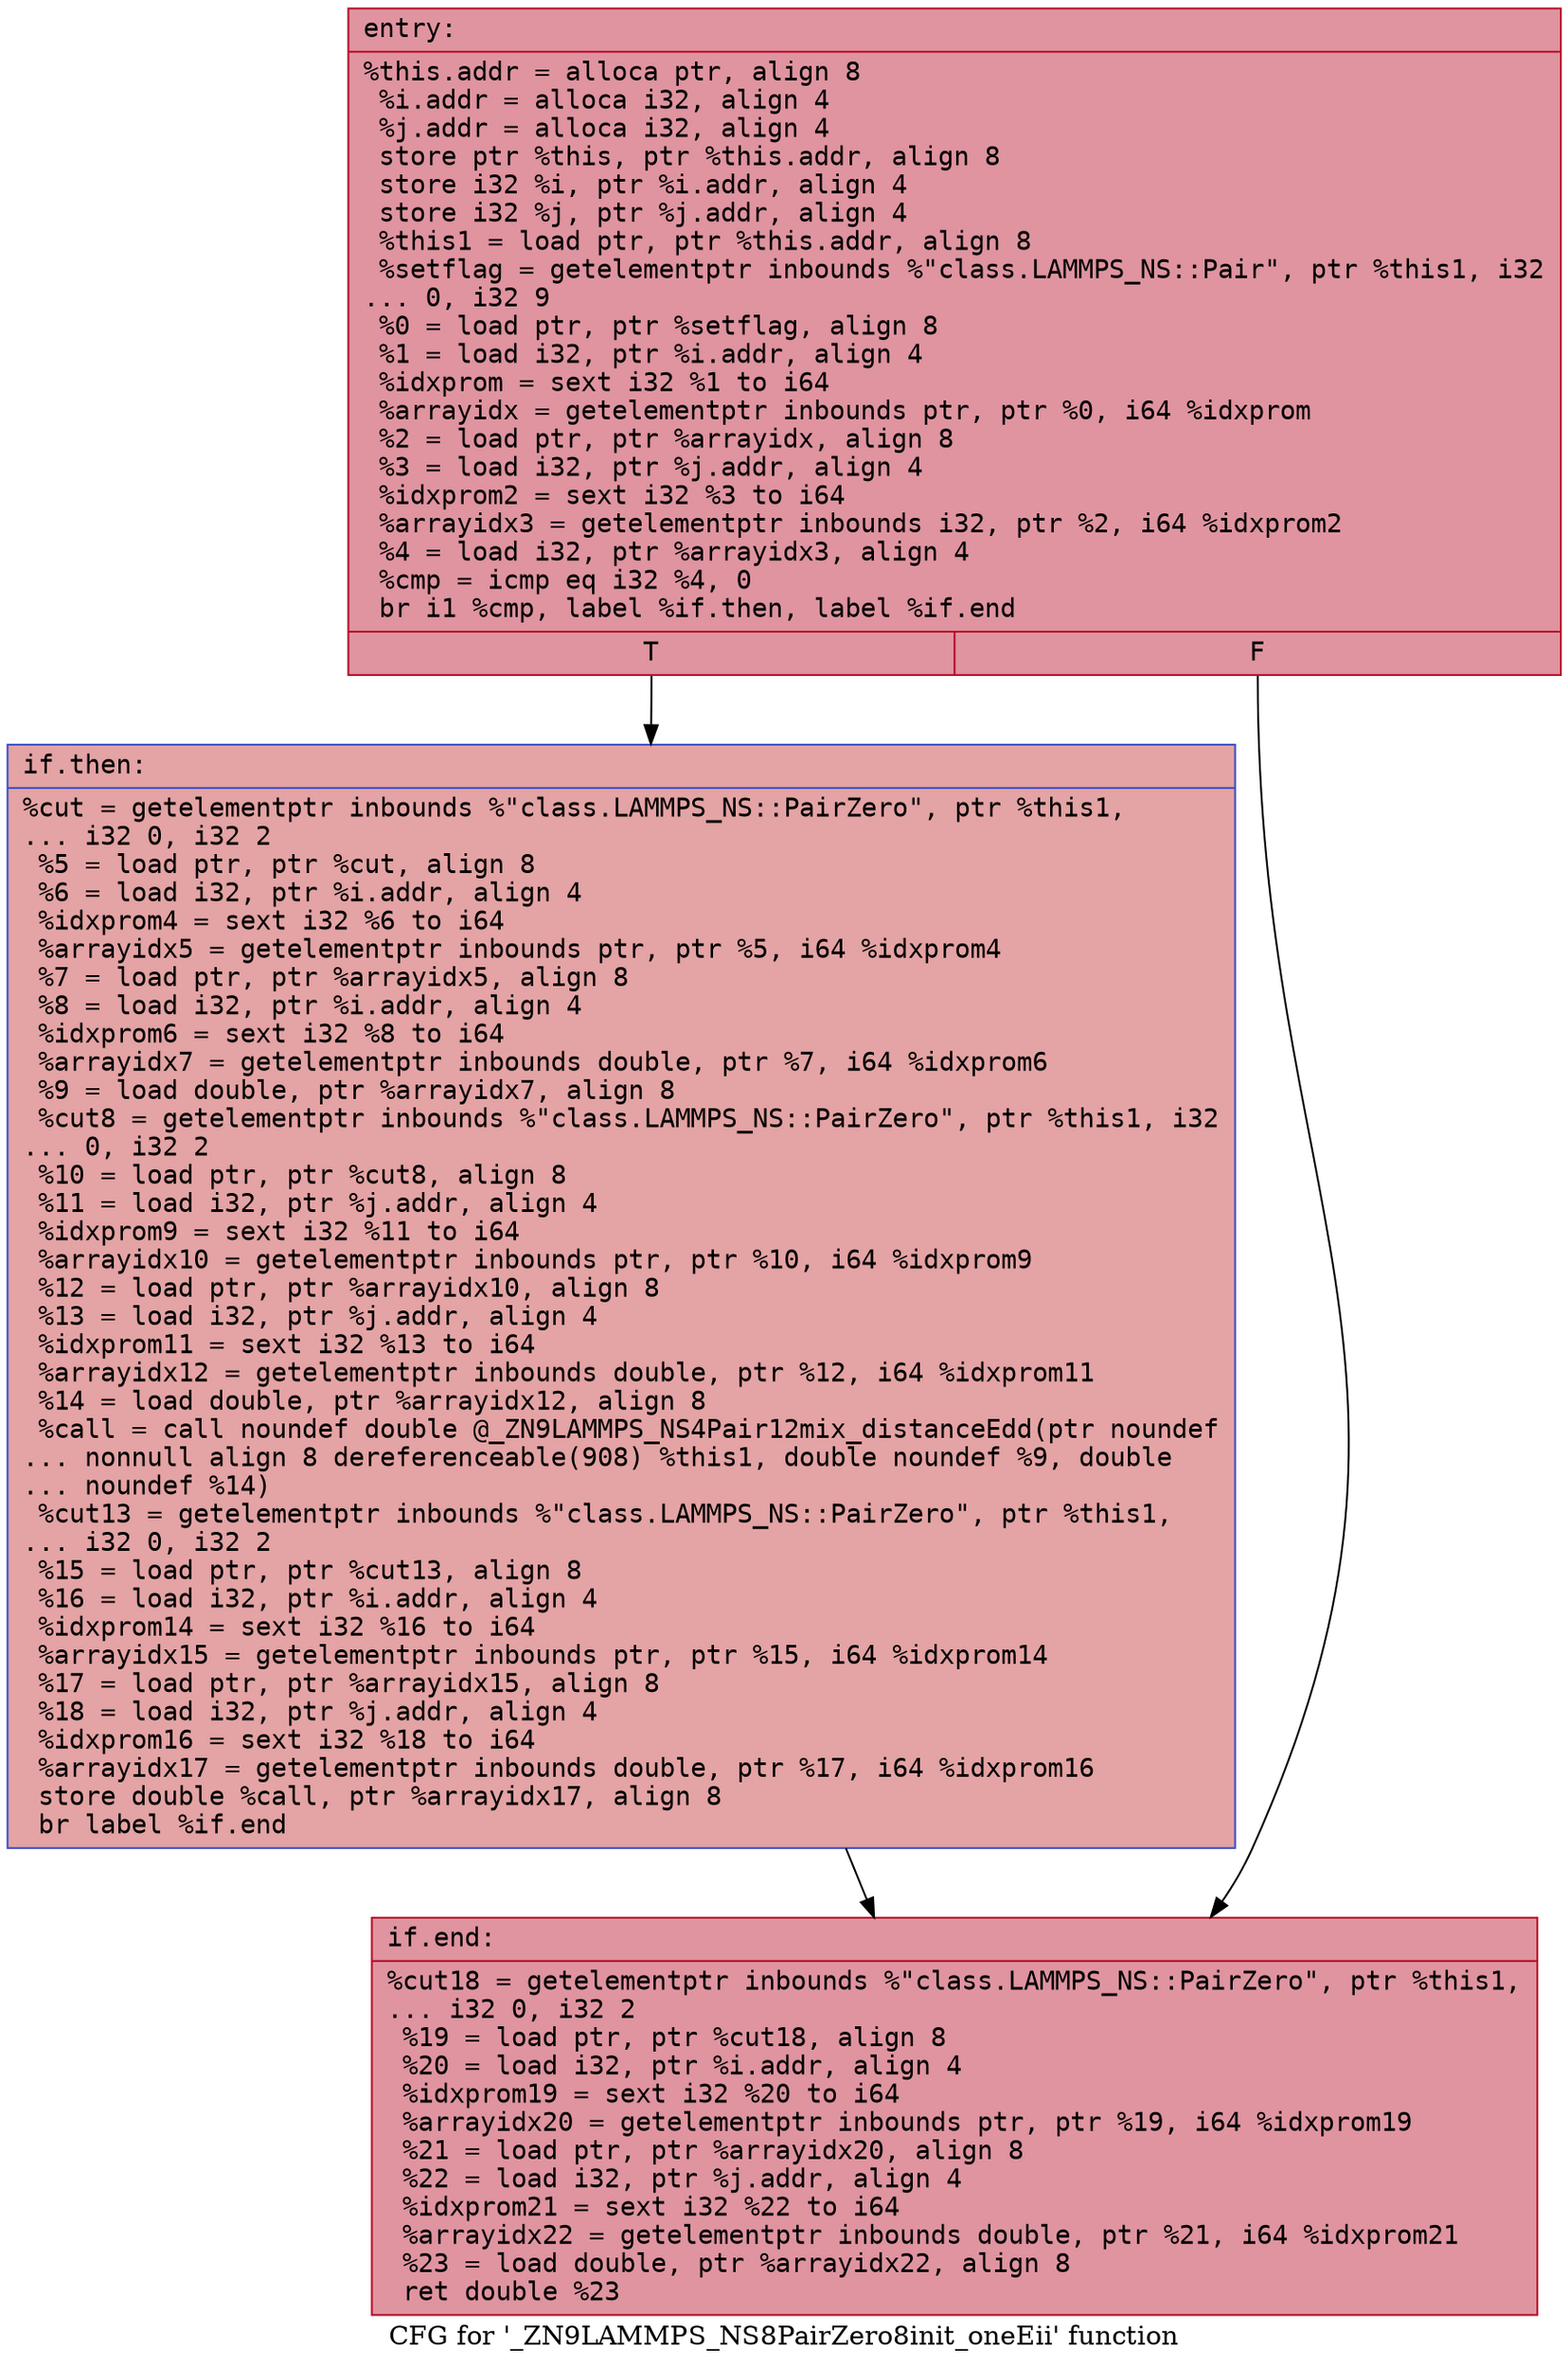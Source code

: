 digraph "CFG for '_ZN9LAMMPS_NS8PairZero8init_oneEii' function" {
	label="CFG for '_ZN9LAMMPS_NS8PairZero8init_oneEii' function";

	Node0x55f528d76370 [shape=record,color="#b70d28ff", style=filled, fillcolor="#b70d2870" fontname="Courier",label="{entry:\l|  %this.addr = alloca ptr, align 8\l  %i.addr = alloca i32, align 4\l  %j.addr = alloca i32, align 4\l  store ptr %this, ptr %this.addr, align 8\l  store i32 %i, ptr %i.addr, align 4\l  store i32 %j, ptr %j.addr, align 4\l  %this1 = load ptr, ptr %this.addr, align 8\l  %setflag = getelementptr inbounds %\"class.LAMMPS_NS::Pair\", ptr %this1, i32\l... 0, i32 9\l  %0 = load ptr, ptr %setflag, align 8\l  %1 = load i32, ptr %i.addr, align 4\l  %idxprom = sext i32 %1 to i64\l  %arrayidx = getelementptr inbounds ptr, ptr %0, i64 %idxprom\l  %2 = load ptr, ptr %arrayidx, align 8\l  %3 = load i32, ptr %j.addr, align 4\l  %idxprom2 = sext i32 %3 to i64\l  %arrayidx3 = getelementptr inbounds i32, ptr %2, i64 %idxprom2\l  %4 = load i32, ptr %arrayidx3, align 4\l  %cmp = icmp eq i32 %4, 0\l  br i1 %cmp, label %if.then, label %if.end\l|{<s0>T|<s1>F}}"];
	Node0x55f528d76370:s0 -> Node0x55f528d76fd0[tooltip="entry -> if.then\nProbability 37.50%" ];
	Node0x55f528d76370:s1 -> Node0x55f528d77040[tooltip="entry -> if.end\nProbability 62.50%" ];
	Node0x55f528d76fd0 [shape=record,color="#3d50c3ff", style=filled, fillcolor="#c32e3170" fontname="Courier",label="{if.then:\l|  %cut = getelementptr inbounds %\"class.LAMMPS_NS::PairZero\", ptr %this1,\l... i32 0, i32 2\l  %5 = load ptr, ptr %cut, align 8\l  %6 = load i32, ptr %i.addr, align 4\l  %idxprom4 = sext i32 %6 to i64\l  %arrayidx5 = getelementptr inbounds ptr, ptr %5, i64 %idxprom4\l  %7 = load ptr, ptr %arrayidx5, align 8\l  %8 = load i32, ptr %i.addr, align 4\l  %idxprom6 = sext i32 %8 to i64\l  %arrayidx7 = getelementptr inbounds double, ptr %7, i64 %idxprom6\l  %9 = load double, ptr %arrayidx7, align 8\l  %cut8 = getelementptr inbounds %\"class.LAMMPS_NS::PairZero\", ptr %this1, i32\l... 0, i32 2\l  %10 = load ptr, ptr %cut8, align 8\l  %11 = load i32, ptr %j.addr, align 4\l  %idxprom9 = sext i32 %11 to i64\l  %arrayidx10 = getelementptr inbounds ptr, ptr %10, i64 %idxprom9\l  %12 = load ptr, ptr %arrayidx10, align 8\l  %13 = load i32, ptr %j.addr, align 4\l  %idxprom11 = sext i32 %13 to i64\l  %arrayidx12 = getelementptr inbounds double, ptr %12, i64 %idxprom11\l  %14 = load double, ptr %arrayidx12, align 8\l  %call = call noundef double @_ZN9LAMMPS_NS4Pair12mix_distanceEdd(ptr noundef\l... nonnull align 8 dereferenceable(908) %this1, double noundef %9, double\l... noundef %14)\l  %cut13 = getelementptr inbounds %\"class.LAMMPS_NS::PairZero\", ptr %this1,\l... i32 0, i32 2\l  %15 = load ptr, ptr %cut13, align 8\l  %16 = load i32, ptr %i.addr, align 4\l  %idxprom14 = sext i32 %16 to i64\l  %arrayidx15 = getelementptr inbounds ptr, ptr %15, i64 %idxprom14\l  %17 = load ptr, ptr %arrayidx15, align 8\l  %18 = load i32, ptr %j.addr, align 4\l  %idxprom16 = sext i32 %18 to i64\l  %arrayidx17 = getelementptr inbounds double, ptr %17, i64 %idxprom16\l  store double %call, ptr %arrayidx17, align 8\l  br label %if.end\l}"];
	Node0x55f528d76fd0 -> Node0x55f528d77040[tooltip="if.then -> if.end\nProbability 100.00%" ];
	Node0x55f528d77040 [shape=record,color="#b70d28ff", style=filled, fillcolor="#b70d2870" fontname="Courier",label="{if.end:\l|  %cut18 = getelementptr inbounds %\"class.LAMMPS_NS::PairZero\", ptr %this1,\l... i32 0, i32 2\l  %19 = load ptr, ptr %cut18, align 8\l  %20 = load i32, ptr %i.addr, align 4\l  %idxprom19 = sext i32 %20 to i64\l  %arrayidx20 = getelementptr inbounds ptr, ptr %19, i64 %idxprom19\l  %21 = load ptr, ptr %arrayidx20, align 8\l  %22 = load i32, ptr %j.addr, align 4\l  %idxprom21 = sext i32 %22 to i64\l  %arrayidx22 = getelementptr inbounds double, ptr %21, i64 %idxprom21\l  %23 = load double, ptr %arrayidx22, align 8\l  ret double %23\l}"];
}
